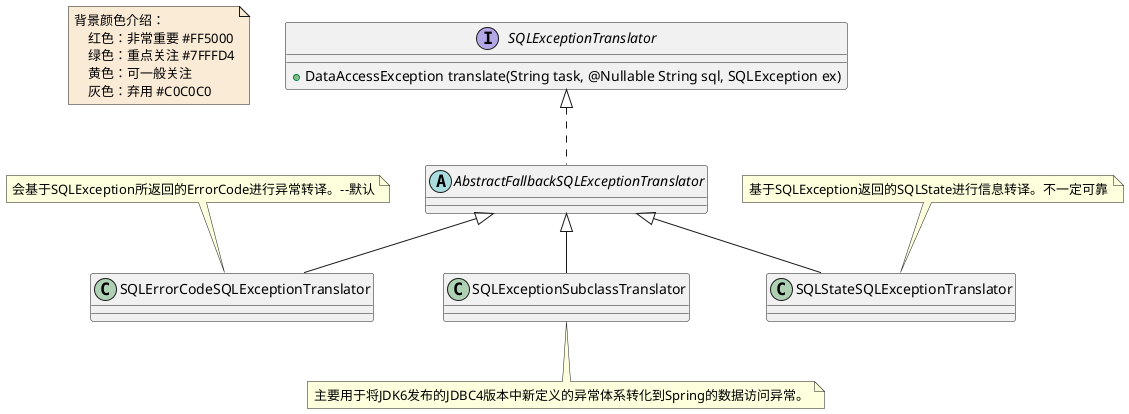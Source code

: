 @startuml

note  as N1 #FAEBD7
    背景颜色介绍：
        红色：非常重要 #FF5000
        绿色：重点关注 #7FFFD4
        黄色：可一般关注
        灰色：弃用 #C0C0C0
end note

interface SQLExceptionTranslator
SQLExceptionTranslator : +DataAccessException translate(String task, @Nullable String sql, SQLException ex)
abstract class AbstractFallbackSQLExceptionTranslator
class SQLErrorCodeSQLExceptionTranslator
note top : 会基于SQLException所返回的ErrorCode进行异常转译。--默认
class SQLExceptionSubclassTranslator
note bottom : 主要用于将JDK6发布的JDBC4版本中新定义的异常体系转化到Spring的数据访问异常。
class SQLStateSQLExceptionTranslator
note top : 基于SQLException返回的SQLState进行信息转译。不一定可靠


SQLExceptionTranslator <|.. AbstractFallbackSQLExceptionTranslator

AbstractFallbackSQLExceptionTranslator <|-- SQLErrorCodeSQLExceptionTranslator
AbstractFallbackSQLExceptionTranslator <|-- SQLExceptionSubclassTranslator
AbstractFallbackSQLExceptionTranslator <|-- SQLStateSQLExceptionTranslator

@enduml